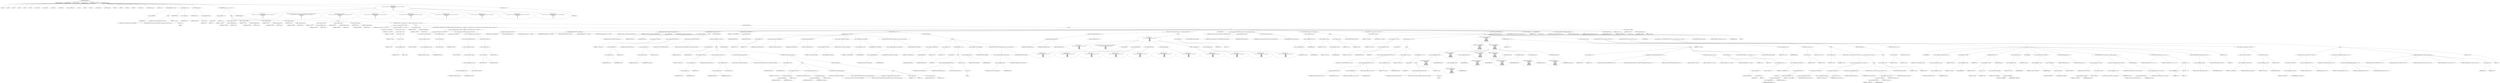 digraph hostapd_notif_assoc {  
"1000124" [label = "(METHOD,hostapd_notif_assoc)" ]
"1000125" [label = "(PARAM,hostapd_data *hapd)" ]
"1000126" [label = "(PARAM,const u8 *addr)" ]
"1000127" [label = "(PARAM,const u8 *req_ies)" ]
"1000128" [label = "(PARAM,size_t req_ies_len)" ]
"1000129" [label = "(PARAM,int reassoc)" ]
"1000130" [label = "(BLOCK,,)" ]
"1000131" [label = "(LOCAL,v5: int)" ]
"1000132" [label = "(LOCAL,v6: int)" ]
"1000133" [label = "(LOCAL,v7: u8)" ]
"1000134" [label = "(LOCAL,v8: u8)" ]
"1000135" [label = "(LOCAL,v9: u8)" ]
"1000136" [label = "(LOCAL,v10: u8)" ]
"1000137" [label = "(LOCAL,v11: const u8 *)" ]
"1000138" [label = "(LOCAL,v13: sta_info *)" ]
"1000139" [label = "(LOCAL,v14: sta_info *)" ]
"1000140" [label = "(LOCAL,v15: sta_info *)" ]
"1000141" [label = "(LOCAL,v16: wpa_state_machine *)" ]
"1000142" [label = "(LOCAL,v17: int)" ]
"1000143" [label = "(LOCAL,v18: int)" ]
"1000144" [label = "(LOCAL,v19: int)" ]
"1000145" [label = "(LOCAL,v20: unsigned int)" ]
"1000146" [label = "(LOCAL,v21: hostapd_data *)" ]
"1000147" [label = "(LOCAL,v22: u32)" ]
"1000148" [label = "(LOCAL,v23: int)" ]
"1000149" [label = "(LOCAL,v24: u32)" ]
"1000150" [label = "(LOCAL,v25: u8 *)" ]
"1000151" [label = "(LOCAL,wpa_ie_len: int)" ]
"1000152" [label = "(LOCAL,elems: ieee802_11_elems)" ]
"1000153" [label = "(LOCAL,eid: u8 [ 1080 ])" ]
"1000154" [label = "(CONTROL_STRUCTURE,if ( !addr ),if ( !addr ))" ]
"1000155" [label = "(<operator>.logicalNot,!addr)" ]
"1000156" [label = "(IDENTIFIER,addr,!addr)" ]
"1000157" [label = "(BLOCK,,)" ]
"1000158" [label = "(wpa_printf,wpa_printf(2, \"hostapd_notif_assoc: Skip event with no address\"))" ]
"1000159" [label = "(LITERAL,2,wpa_printf(2, \"hostapd_notif_assoc: Skip event with no address\"))" ]
"1000160" [label = "(LITERAL,\"hostapd_notif_assoc: Skip event with no address\",wpa_printf(2, \"hostapd_notif_assoc: Skip event with no address\"))" ]
"1000161" [label = "(RETURN,return -1;,return -1;)" ]
"1000162" [label = "(<operator>.minus,-1)" ]
"1000163" [label = "(LITERAL,1,-1)" ]
"1000164" [label = "(<operator>.assignment,v5 = *addr)" ]
"1000165" [label = "(IDENTIFIER,v5,v5 = *addr)" ]
"1000166" [label = "(<operator>.indirection,*addr)" ]
"1000167" [label = "(IDENTIFIER,addr,v5 = *addr)" ]
"1000168" [label = "(<operator>.assignment,v6 = addr[1])" ]
"1000169" [label = "(IDENTIFIER,v6,v6 = addr[1])" ]
"1000170" [label = "(<operator>.indirectIndexAccess,addr[1])" ]
"1000171" [label = "(IDENTIFIER,addr,v6 = addr[1])" ]
"1000172" [label = "(LITERAL,1,v6 = addr[1])" ]
"1000173" [label = "(CONTROL_STRUCTURE,if ( (v5 & 1) != 0 ),if ( (v5 & 1) != 0 ))" ]
"1000174" [label = "(<operator>.notEquals,(v5 & 1) != 0)" ]
"1000175" [label = "(<operator>.and,v5 & 1)" ]
"1000176" [label = "(IDENTIFIER,v5,v5 & 1)" ]
"1000177" [label = "(LITERAL,1,v5 & 1)" ]
"1000178" [label = "(LITERAL,0,(v5 & 1) != 0)" ]
"1000179" [label = "(BLOCK,,)" ]
"1000180" [label = "(<operator>.assignment,v10 = addr[2])" ]
"1000181" [label = "(IDENTIFIER,v10,v10 = addr[2])" ]
"1000182" [label = "(<operator>.indirectIndexAccess,addr[2])" ]
"1000183" [label = "(IDENTIFIER,addr,v10 = addr[2])" ]
"1000184" [label = "(LITERAL,2,v10 = addr[2])" ]
"1000185" [label = "(<operator>.assignment,v7 = addr[3])" ]
"1000186" [label = "(IDENTIFIER,v7,v7 = addr[3])" ]
"1000187" [label = "(<operator>.indirectIndexAccess,addr[3])" ]
"1000188" [label = "(IDENTIFIER,addr,v7 = addr[3])" ]
"1000189" [label = "(LITERAL,3,v7 = addr[3])" ]
"1000190" [label = "(<operator>.assignment,v8 = addr[4])" ]
"1000191" [label = "(IDENTIFIER,v8,v8 = addr[4])" ]
"1000192" [label = "(<operator>.indirectIndexAccess,addr[4])" ]
"1000193" [label = "(IDENTIFIER,addr,v8 = addr[4])" ]
"1000194" [label = "(LITERAL,4,v8 = addr[4])" ]
"1000195" [label = "(<operator>.assignment,v9 = addr[5])" ]
"1000196" [label = "(IDENTIFIER,v9,v9 = addr[5])" ]
"1000197" [label = "(<operator>.indirectIndexAccess,addr[5])" ]
"1000198" [label = "(IDENTIFIER,addr,v9 = addr[5])" ]
"1000199" [label = "(LITERAL,5,v9 = addr[5])" ]
"1000200" [label = "(CONTROL_STRUCTURE,else,else)" ]
"1000201" [label = "(BLOCK,,)" ]
"1000202" [label = "(<operator>.assignment,v7 = addr[3])" ]
"1000203" [label = "(IDENTIFIER,v7,v7 = addr[3])" ]
"1000204" [label = "(<operator>.indirectIndexAccess,addr[3])" ]
"1000205" [label = "(IDENTIFIER,addr,v7 = addr[3])" ]
"1000206" [label = "(LITERAL,3,v7 = addr[3])" ]
"1000207" [label = "(<operator>.assignment,v8 = addr[4])" ]
"1000208" [label = "(IDENTIFIER,v8,v8 = addr[4])" ]
"1000209" [label = "(<operator>.indirectIndexAccess,addr[4])" ]
"1000210" [label = "(IDENTIFIER,addr,v8 = addr[4])" ]
"1000211" [label = "(LITERAL,4,v8 = addr[4])" ]
"1000212" [label = "(<operator>.assignment,v9 = addr[5])" ]
"1000213" [label = "(IDENTIFIER,v9,v9 = addr[5])" ]
"1000214" [label = "(<operator>.indirectIndexAccess,addr[5])" ]
"1000215" [label = "(IDENTIFIER,addr,v9 = addr[5])" ]
"1000216" [label = "(LITERAL,5,v9 = addr[5])" ]
"1000217" [label = "(CONTROL_STRUCTURE,if ( v9 | (unsigned __int8)(v5 | v6 | v8 | v7 | addr[2]) ),if ( v9 | (unsigned __int8)(v5 | v6 | v8 | v7 | addr[2]) ))" ]
"1000218" [label = "(<operator>.or,v9 | (unsigned __int8)(v5 | v6 | v8 | v7 | addr[2]))" ]
"1000219" [label = "(IDENTIFIER,v9,v9 | (unsigned __int8)(v5 | v6 | v8 | v7 | addr[2]))" ]
"1000220" [label = "(<operator>.cast,(unsigned __int8)(v5 | v6 | v8 | v7 | addr[2]))" ]
"1000221" [label = "(UNKNOWN,unsigned __int8,unsigned __int8)" ]
"1000222" [label = "(<operator>.or,v5 | v6 | v8 | v7 | addr[2])" ]
"1000223" [label = "(IDENTIFIER,v5,v5 | v6 | v8 | v7 | addr[2])" ]
"1000224" [label = "(<operator>.or,v6 | v8 | v7 | addr[2])" ]
"1000225" [label = "(IDENTIFIER,v6,v6 | v8 | v7 | addr[2])" ]
"1000226" [label = "(<operator>.or,v8 | v7 | addr[2])" ]
"1000227" [label = "(IDENTIFIER,v8,v8 | v7 | addr[2])" ]
"1000228" [label = "(<operator>.or,v7 | addr[2])" ]
"1000229" [label = "(IDENTIFIER,v7,v7 | addr[2])" ]
"1000230" [label = "(<operator>.indirectIndexAccess,addr[2])" ]
"1000231" [label = "(IDENTIFIER,addr,v7 | addr[2])" ]
"1000232" [label = "(LITERAL,2,v7 | addr[2])" ]
"1000233" [label = "(BLOCK,,)" ]
"1000234" [label = "(<operator>.assignment,v10 = addr[2])" ]
"1000235" [label = "(IDENTIFIER,v10,v10 = addr[2])" ]
"1000236" [label = "(<operator>.indirectIndexAccess,addr[2])" ]
"1000237" [label = "(IDENTIFIER,addr,v10 = addr[2])" ]
"1000238" [label = "(LITERAL,2,v10 = addr[2])" ]
"1000239" [label = "(CONTROL_STRUCTURE,if ( *(_DWORD *)hapd->own_addr ^ *(_DWORD *)addr | (unsigned __int16)(*(_WORD *)&hapd->own_addr[4] ^ *((_WORD *)addr + 2)) ),if ( *(_DWORD *)hapd->own_addr ^ *(_DWORD *)addr | (unsigned __int16)(*(_WORD *)&hapd->own_addr[4] ^ *((_WORD *)addr + 2)) ))" ]
"1000240" [label = "(<operator>.or,*(_DWORD *)hapd->own_addr ^ *(_DWORD *)addr | (unsigned __int16)(*(_WORD *)&hapd->own_addr[4] ^ *((_WORD *)addr + 2)))" ]
"1000241" [label = "(<operator>.or,*(_DWORD *)hapd->own_addr ^ *(_DWORD *)addr)" ]
"1000242" [label = "(<operator>.indirection,*(_DWORD *)hapd->own_addr)" ]
"1000243" [label = "(<operator>.cast,(_DWORD *)hapd->own_addr)" ]
"1000244" [label = "(UNKNOWN,_DWORD *,_DWORD *)" ]
"1000245" [label = "(<operator>.indirectFieldAccess,hapd->own_addr)" ]
"1000246" [label = "(IDENTIFIER,hapd,(_DWORD *)hapd->own_addr)" ]
"1000247" [label = "(FIELD_IDENTIFIER,own_addr,own_addr)" ]
"1000248" [label = "(<operator>.indirection,*(_DWORD *)addr)" ]
"1000249" [label = "(<operator>.cast,(_DWORD *)addr)" ]
"1000250" [label = "(UNKNOWN,_DWORD *,_DWORD *)" ]
"1000251" [label = "(IDENTIFIER,addr,(_DWORD *)addr)" ]
"1000252" [label = "(<operator>.cast,(unsigned __int16)(*(_WORD *)&hapd->own_addr[4] ^ *((_WORD *)addr + 2)))" ]
"1000253" [label = "(UNKNOWN,unsigned __int16,unsigned __int16)" ]
"1000254" [label = "(<operator>.or,*(_WORD *)&hapd->own_addr[4] ^ *((_WORD *)addr + 2))" ]
"1000255" [label = "(<operator>.indirection,*(_WORD *)&hapd->own_addr[4])" ]
"1000256" [label = "(<operator>.cast,(_WORD *)&hapd->own_addr[4])" ]
"1000257" [label = "(UNKNOWN,_WORD *,_WORD *)" ]
"1000258" [label = "(<operator>.addressOf,&hapd->own_addr[4])" ]
"1000259" [label = "(<operator>.indirectIndexAccess,hapd->own_addr[4])" ]
"1000260" [label = "(<operator>.indirectFieldAccess,hapd->own_addr)" ]
"1000261" [label = "(IDENTIFIER,hapd,(_WORD *)&hapd->own_addr[4])" ]
"1000262" [label = "(FIELD_IDENTIFIER,own_addr,own_addr)" ]
"1000263" [label = "(LITERAL,4,(_WORD *)&hapd->own_addr[4])" ]
"1000264" [label = "(<operator>.indirection,*((_WORD *)addr + 2))" ]
"1000265" [label = "(<operator>.addition,(_WORD *)addr + 2)" ]
"1000266" [label = "(<operator>.cast,(_WORD *)addr)" ]
"1000267" [label = "(UNKNOWN,_WORD *,_WORD *)" ]
"1000268" [label = "(IDENTIFIER,addr,(_WORD *)addr)" ]
"1000269" [label = "(LITERAL,2,(_WORD *)addr + 2)" ]
"1000270" [label = "(BLOCK,,)" ]
"1000271" [label = "(random_add_randomness,random_add_randomness(addr, 6u))" ]
"1000272" [label = "(IDENTIFIER,addr,random_add_randomness(addr, 6u))" ]
"1000273" [label = "(LITERAL,6u,random_add_randomness(addr, 6u))" ]
"1000274" [label = "(hostapd_logger,hostapd_logger(hapd, addr, 1u, 2, \"associated\"))" ]
"1000275" [label = "(IDENTIFIER,hapd,hostapd_logger(hapd, addr, 1u, 2, \"associated\"))" ]
"1000276" [label = "(IDENTIFIER,addr,hostapd_logger(hapd, addr, 1u, 2, \"associated\"))" ]
"1000277" [label = "(LITERAL,1u,hostapd_logger(hapd, addr, 1u, 2, \"associated\"))" ]
"1000278" [label = "(LITERAL,2,hostapd_logger(hapd, addr, 1u, 2, \"associated\"))" ]
"1000279" [label = "(LITERAL,\"associated\",hostapd_logger(hapd, addr, 1u, 2, \"associated\"))" ]
"1000280" [label = "(ieee802_11_parse_elems,ieee802_11_parse_elems(req_ies, req_ies_len, &elems, 0))" ]
"1000281" [label = "(IDENTIFIER,req_ies,ieee802_11_parse_elems(req_ies, req_ies_len, &elems, 0))" ]
"1000282" [label = "(IDENTIFIER,req_ies_len,ieee802_11_parse_elems(req_ies, req_ies_len, &elems, 0))" ]
"1000283" [label = "(<operator>.addressOf,&elems)" ]
"1000284" [label = "(IDENTIFIER,elems,ieee802_11_parse_elems(req_ies, req_ies_len, &elems, 0))" ]
"1000285" [label = "(LITERAL,0,ieee802_11_parse_elems(req_ies, req_ies_len, &elems, 0))" ]
"1000286" [label = "(CONTROL_STRUCTURE,if ( elems.wps_ie ),if ( elems.wps_ie ))" ]
"1000287" [label = "(<operator>.fieldAccess,elems.wps_ie)" ]
"1000288" [label = "(IDENTIFIER,elems,if ( elems.wps_ie ))" ]
"1000289" [label = "(FIELD_IDENTIFIER,wps_ie,wps_ie)" ]
"1000290" [label = "(BLOCK,,)" ]
"1000291" [label = "(<operator>.assignment,v11 = elems.wps_ie - 2)" ]
"1000292" [label = "(IDENTIFIER,v11,v11 = elems.wps_ie - 2)" ]
"1000293" [label = "(<operator>.subtraction,elems.wps_ie - 2)" ]
"1000294" [label = "(<operator>.fieldAccess,elems.wps_ie)" ]
"1000295" [label = "(IDENTIFIER,elems,elems.wps_ie - 2)" ]
"1000296" [label = "(FIELD_IDENTIFIER,wps_ie,wps_ie)" ]
"1000297" [label = "(LITERAL,2,elems.wps_ie - 2)" ]
"1000298" [label = "(<operator>.assignment,wpa_ie_len = elems.wps_ie_len + 2)" ]
"1000299" [label = "(IDENTIFIER,wpa_ie_len,wpa_ie_len = elems.wps_ie_len + 2)" ]
"1000300" [label = "(<operator>.addition,elems.wps_ie_len + 2)" ]
"1000301" [label = "(<operator>.fieldAccess,elems.wps_ie_len)" ]
"1000302" [label = "(IDENTIFIER,elems,elems.wps_ie_len + 2)" ]
"1000303" [label = "(FIELD_IDENTIFIER,wps_ie_len,wps_ie_len)" ]
"1000304" [label = "(LITERAL,2,elems.wps_ie_len + 2)" ]
"1000305" [label = "(wpa_printf,wpa_printf(2, \"STA included WPS IE in (Re)AssocReq\"))" ]
"1000306" [label = "(LITERAL,2,wpa_printf(2, \"STA included WPS IE in (Re)AssocReq\"))" ]
"1000307" [label = "(LITERAL,\"STA included WPS IE in (Re)AssocReq\",wpa_printf(2, \"STA included WPS IE in (Re)AssocReq\"))" ]
"1000308" [label = "(CONTROL_STRUCTURE,else,else)" ]
"1000309" [label = "(CONTROL_STRUCTURE,if ( elems.rsn_ie ),if ( elems.rsn_ie ))" ]
"1000310" [label = "(<operator>.fieldAccess,elems.rsn_ie)" ]
"1000311" [label = "(IDENTIFIER,elems,if ( elems.rsn_ie ))" ]
"1000312" [label = "(FIELD_IDENTIFIER,rsn_ie,rsn_ie)" ]
"1000313" [label = "(BLOCK,,)" ]
"1000314" [label = "(<operator>.assignment,v11 = elems.rsn_ie - 2)" ]
"1000315" [label = "(IDENTIFIER,v11,v11 = elems.rsn_ie - 2)" ]
"1000316" [label = "(<operator>.subtraction,elems.rsn_ie - 2)" ]
"1000317" [label = "(<operator>.fieldAccess,elems.rsn_ie)" ]
"1000318" [label = "(IDENTIFIER,elems,elems.rsn_ie - 2)" ]
"1000319" [label = "(FIELD_IDENTIFIER,rsn_ie,rsn_ie)" ]
"1000320" [label = "(LITERAL,2,elems.rsn_ie - 2)" ]
"1000321" [label = "(<operator>.assignment,wpa_ie_len = elems.rsn_ie_len + 2)" ]
"1000322" [label = "(IDENTIFIER,wpa_ie_len,wpa_ie_len = elems.rsn_ie_len + 2)" ]
"1000323" [label = "(<operator>.addition,elems.rsn_ie_len + 2)" ]
"1000324" [label = "(<operator>.fieldAccess,elems.rsn_ie_len)" ]
"1000325" [label = "(IDENTIFIER,elems,elems.rsn_ie_len + 2)" ]
"1000326" [label = "(FIELD_IDENTIFIER,rsn_ie_len,rsn_ie_len)" ]
"1000327" [label = "(LITERAL,2,elems.rsn_ie_len + 2)" ]
"1000328" [label = "(wpa_printf,wpa_printf(2, \"STA included RSN IE in (Re)AssocReq\"))" ]
"1000329" [label = "(LITERAL,2,wpa_printf(2, \"STA included RSN IE in (Re)AssocReq\"))" ]
"1000330" [label = "(LITERAL,\"STA included RSN IE in (Re)AssocReq\",wpa_printf(2, \"STA included RSN IE in (Re)AssocReq\"))" ]
"1000331" [label = "(CONTROL_STRUCTURE,else,else)" ]
"1000332" [label = "(CONTROL_STRUCTURE,if ( elems.wpa_ie ),if ( elems.wpa_ie ))" ]
"1000333" [label = "(<operator>.fieldAccess,elems.wpa_ie)" ]
"1000334" [label = "(IDENTIFIER,elems,if ( elems.wpa_ie ))" ]
"1000335" [label = "(FIELD_IDENTIFIER,wpa_ie,wpa_ie)" ]
"1000336" [label = "(BLOCK,,)" ]
"1000337" [label = "(<operator>.assignment,v11 = elems.wpa_ie - 2)" ]
"1000338" [label = "(IDENTIFIER,v11,v11 = elems.wpa_ie - 2)" ]
"1000339" [label = "(<operator>.subtraction,elems.wpa_ie - 2)" ]
"1000340" [label = "(<operator>.fieldAccess,elems.wpa_ie)" ]
"1000341" [label = "(IDENTIFIER,elems,elems.wpa_ie - 2)" ]
"1000342" [label = "(FIELD_IDENTIFIER,wpa_ie,wpa_ie)" ]
"1000343" [label = "(LITERAL,2,elems.wpa_ie - 2)" ]
"1000344" [label = "(<operator>.assignment,wpa_ie_len = elems.wpa_ie_len + 2)" ]
"1000345" [label = "(IDENTIFIER,wpa_ie_len,wpa_ie_len = elems.wpa_ie_len + 2)" ]
"1000346" [label = "(<operator>.addition,elems.wpa_ie_len + 2)" ]
"1000347" [label = "(<operator>.fieldAccess,elems.wpa_ie_len)" ]
"1000348" [label = "(IDENTIFIER,elems,elems.wpa_ie_len + 2)" ]
"1000349" [label = "(FIELD_IDENTIFIER,wpa_ie_len,wpa_ie_len)" ]
"1000350" [label = "(LITERAL,2,elems.wpa_ie_len + 2)" ]
"1000351" [label = "(wpa_printf,wpa_printf(2, \"STA included WPA IE in (Re)AssocReq\"))" ]
"1000352" [label = "(LITERAL,2,wpa_printf(2, \"STA included WPA IE in (Re)AssocReq\"))" ]
"1000353" [label = "(LITERAL,\"STA included WPA IE in (Re)AssocReq\",wpa_printf(2, \"STA included WPA IE in (Re)AssocReq\"))" ]
"1000354" [label = "(CONTROL_STRUCTURE,else,else)" ]
"1000355" [label = "(BLOCK,,)" ]
"1000356" [label = "(wpa_printf,wpa_printf(2, \"STA did not include WPS/RSN/WPA IE in (Re)AssocReq\"))" ]
"1000357" [label = "(LITERAL,2,wpa_printf(2, \"STA did not include WPS/RSN/WPA IE in (Re)AssocReq\"))" ]
"1000358" [label = "(LITERAL,\"STA did not include WPS/RSN/WPA IE in (Re)AssocReq\",wpa_printf(2, \"STA did not include WPS/RSN/WPA IE in (Re)AssocReq\"))" ]
"1000359" [label = "(<operator>.assignment,v11 = 0)" ]
"1000360" [label = "(IDENTIFIER,v11,v11 = 0)" ]
"1000361" [label = "(LITERAL,0,v11 = 0)" ]
"1000362" [label = "(<operator>.assignment,wpa_ie_len = 0)" ]
"1000363" [label = "(IDENTIFIER,wpa_ie_len,wpa_ie_len = 0)" ]
"1000364" [label = "(LITERAL,0,wpa_ie_len = 0)" ]
"1000365" [label = "(<operator>.assignment,v13 = ap_get_sta(hapd, addr))" ]
"1000366" [label = "(IDENTIFIER,v13,v13 = ap_get_sta(hapd, addr))" ]
"1000367" [label = "(ap_get_sta,ap_get_sta(hapd, addr))" ]
"1000368" [label = "(IDENTIFIER,hapd,ap_get_sta(hapd, addr))" ]
"1000369" [label = "(IDENTIFIER,addr,ap_get_sta(hapd, addr))" ]
"1000370" [label = "(CONTROL_STRUCTURE,if ( v13 ),if ( v13 ))" ]
"1000371" [label = "(IDENTIFIER,v13,if ( v13 ))" ]
"1000372" [label = "(BLOCK,,)" ]
"1000373" [label = "(<operator>.assignment,v14 = v13)" ]
"1000374" [label = "(IDENTIFIER,v14,v14 = v13)" ]
"1000375" [label = "(IDENTIFIER,v13,v14 = v13)" ]
"1000376" [label = "(ap_sta_no_session_timeout,ap_sta_no_session_timeout(hapd, v13))" ]
"1000377" [label = "(IDENTIFIER,hapd,ap_sta_no_session_timeout(hapd, v13))" ]
"1000378" [label = "(IDENTIFIER,v13,ap_sta_no_session_timeout(hapd, v13))" ]
"1000379" [label = "(accounting_sta_stop,accounting_sta_stop(hapd, v14))" ]
"1000380" [label = "(IDENTIFIER,hapd,accounting_sta_stop(hapd, v14))" ]
"1000381" [label = "(IDENTIFIER,v14,accounting_sta_stop(hapd, v14))" ]
"1000382" [label = "(<operator>.assignment,v14->timeout_next = STA_NULLFUNC)" ]
"1000383" [label = "(<operator>.indirectFieldAccess,v14->timeout_next)" ]
"1000384" [label = "(IDENTIFIER,v14,v14->timeout_next = STA_NULLFUNC)" ]
"1000385" [label = "(FIELD_IDENTIFIER,timeout_next,timeout_next)" ]
"1000386" [label = "(IDENTIFIER,STA_NULLFUNC,v14->timeout_next = STA_NULLFUNC)" ]
"1000387" [label = "(<operators>.assignmentAnd,v14->flags &= 0xFFFECFFF)" ]
"1000388" [label = "(<operator>.indirectFieldAccess,v14->flags)" ]
"1000389" [label = "(IDENTIFIER,v14,v14->flags &= 0xFFFECFFF)" ]
"1000390" [label = "(FIELD_IDENTIFIER,flags,flags)" ]
"1000391" [label = "(LITERAL,0xFFFECFFF,v14->flags &= 0xFFFECFFF)" ]
"1000392" [label = "(CONTROL_STRUCTURE,if ( hapd->iface->drv_max_acl_mac_addrs ),if ( hapd->iface->drv_max_acl_mac_addrs ))" ]
"1000393" [label = "(<operator>.indirectFieldAccess,hapd->iface->drv_max_acl_mac_addrs)" ]
"1000394" [label = "(<operator>.indirectFieldAccess,hapd->iface)" ]
"1000395" [label = "(IDENTIFIER,hapd,if ( hapd->iface->drv_max_acl_mac_addrs ))" ]
"1000396" [label = "(FIELD_IDENTIFIER,iface,iface)" ]
"1000397" [label = "(FIELD_IDENTIFIER,drv_max_acl_mac_addrs,drv_max_acl_mac_addrs)" ]
"1000398" [label = "(CONTROL_STRUCTURE,goto LABEL_23;,goto LABEL_23;)" ]
"1000399" [label = "(CONTROL_STRUCTURE,else,else)" ]
"1000400" [label = "(BLOCK,,)" ]
"1000401" [label = "(<operator>.assignment,v15 = ap_sta_add(hapd, addr))" ]
"1000402" [label = "(IDENTIFIER,v15,v15 = ap_sta_add(hapd, addr))" ]
"1000403" [label = "(ap_sta_add,ap_sta_add(hapd, addr))" ]
"1000404" [label = "(IDENTIFIER,hapd,ap_sta_add(hapd, addr))" ]
"1000405" [label = "(IDENTIFIER,addr,ap_sta_add(hapd, addr))" ]
"1000406" [label = "(<operator>.assignment,v14 = v15)" ]
"1000407" [label = "(IDENTIFIER,v14,v14 = v15)" ]
"1000408" [label = "(IDENTIFIER,v15,v14 = v15)" ]
"1000409" [label = "(CONTROL_STRUCTURE,if ( !v15 ),if ( !v15 ))" ]
"1000410" [label = "(<operator>.logicalNot,!v15)" ]
"1000411" [label = "(IDENTIFIER,v15,!v15)" ]
"1000412" [label = "(BLOCK,,)" ]
"1000413" [label = "(hostapd_drv_sta_disassoc,hostapd_drv_sta_disassoc(hapd, addr, 5))" ]
"1000414" [label = "(IDENTIFIER,hapd,hostapd_drv_sta_disassoc(hapd, addr, 5))" ]
"1000415" [label = "(IDENTIFIER,addr,hostapd_drv_sta_disassoc(hapd, addr, 5))" ]
"1000416" [label = "(LITERAL,5,hostapd_drv_sta_disassoc(hapd, addr, 5))" ]
"1000417" [label = "(RETURN,return -1;,return -1;)" ]
"1000418" [label = "(<operator>.minus,-1)" ]
"1000419" [label = "(LITERAL,1,-1)" ]
"1000420" [label = "(<operators>.assignmentAnd,v15->flags &= 0xFFFECFFF)" ]
"1000421" [label = "(<operator>.indirectFieldAccess,v15->flags)" ]
"1000422" [label = "(IDENTIFIER,v15,v15->flags &= 0xFFFECFFF)" ]
"1000423" [label = "(FIELD_IDENTIFIER,flags,flags)" ]
"1000424" [label = "(LITERAL,0xFFFECFFF,v15->flags &= 0xFFFECFFF)" ]
"1000425" [label = "(CONTROL_STRUCTURE,if ( hapd->iface->drv_max_acl_mac_addrs ),if ( hapd->iface->drv_max_acl_mac_addrs ))" ]
"1000426" [label = "(<operator>.indirectFieldAccess,hapd->iface->drv_max_acl_mac_addrs)" ]
"1000427" [label = "(<operator>.indirectFieldAccess,hapd->iface)" ]
"1000428" [label = "(IDENTIFIER,hapd,if ( hapd->iface->drv_max_acl_mac_addrs ))" ]
"1000429" [label = "(FIELD_IDENTIFIER,iface,iface)" ]
"1000430" [label = "(FIELD_IDENTIFIER,drv_max_acl_mac_addrs,drv_max_acl_mac_addrs)" ]
"1000431" [label = "(CONTROL_STRUCTURE,goto LABEL_23;,goto LABEL_23;)" ]
"1000432" [label = "(CONTROL_STRUCTURE,if ( hostapd_check_acl(hapd, addr, 0) != 1 ),if ( hostapd_check_acl(hapd, addr, 0) != 1 ))" ]
"1000433" [label = "(<operator>.notEquals,hostapd_check_acl(hapd, addr, 0) != 1)" ]
"1000434" [label = "(hostapd_check_acl,hostapd_check_acl(hapd, addr, 0))" ]
"1000435" [label = "(IDENTIFIER,hapd,hostapd_check_acl(hapd, addr, 0))" ]
"1000436" [label = "(IDENTIFIER,addr,hostapd_check_acl(hapd, addr, 0))" ]
"1000437" [label = "(LITERAL,0,hostapd_check_acl(hapd, addr, 0))" ]
"1000438" [label = "(LITERAL,1,hostapd_check_acl(hapd, addr, 0) != 1)" ]
"1000439" [label = "(BLOCK,,)" ]
"1000440" [label = "(wpa_printf,wpa_printf(\n            3,\n            \"STA %02x:%02x:%02x:%02x:%02x:%02x not allowed to connect\",\n            *addr,\n            addr[1],\n            addr[2],\n            addr[3],\n            addr[4],\n            addr[5]))" ]
"1000441" [label = "(LITERAL,3,wpa_printf(\n            3,\n            \"STA %02x:%02x:%02x:%02x:%02x:%02x not allowed to connect\",\n            *addr,\n            addr[1],\n            addr[2],\n            addr[3],\n            addr[4],\n            addr[5]))" ]
"1000442" [label = "(LITERAL,\"STA %02x:%02x:%02x:%02x:%02x:%02x not allowed to connect\",wpa_printf(\n            3,\n            \"STA %02x:%02x:%02x:%02x:%02x:%02x not allowed to connect\",\n            *addr,\n            addr[1],\n            addr[2],\n            addr[3],\n            addr[4],\n            addr[5]))" ]
"1000443" [label = "(<operator>.indirection,*addr)" ]
"1000444" [label = "(IDENTIFIER,addr,wpa_printf(\n            3,\n            \"STA %02x:%02x:%02x:%02x:%02x:%02x not allowed to connect\",\n            *addr,\n            addr[1],\n            addr[2],\n            addr[3],\n            addr[4],\n            addr[5]))" ]
"1000445" [label = "(<operator>.indirectIndexAccess,addr[1])" ]
"1000446" [label = "(IDENTIFIER,addr,wpa_printf(\n            3,\n            \"STA %02x:%02x:%02x:%02x:%02x:%02x not allowed to connect\",\n            *addr,\n            addr[1],\n            addr[2],\n            addr[3],\n            addr[4],\n            addr[5]))" ]
"1000447" [label = "(LITERAL,1,wpa_printf(\n            3,\n            \"STA %02x:%02x:%02x:%02x:%02x:%02x not allowed to connect\",\n            *addr,\n            addr[1],\n            addr[2],\n            addr[3],\n            addr[4],\n            addr[5]))" ]
"1000448" [label = "(<operator>.indirectIndexAccess,addr[2])" ]
"1000449" [label = "(IDENTIFIER,addr,wpa_printf(\n            3,\n            \"STA %02x:%02x:%02x:%02x:%02x:%02x not allowed to connect\",\n            *addr,\n            addr[1],\n            addr[2],\n            addr[3],\n            addr[4],\n            addr[5]))" ]
"1000450" [label = "(LITERAL,2,wpa_printf(\n            3,\n            \"STA %02x:%02x:%02x:%02x:%02x:%02x not allowed to connect\",\n            *addr,\n            addr[1],\n            addr[2],\n            addr[3],\n            addr[4],\n            addr[5]))" ]
"1000451" [label = "(<operator>.indirectIndexAccess,addr[3])" ]
"1000452" [label = "(IDENTIFIER,addr,wpa_printf(\n            3,\n            \"STA %02x:%02x:%02x:%02x:%02x:%02x not allowed to connect\",\n            *addr,\n            addr[1],\n            addr[2],\n            addr[3],\n            addr[4],\n            addr[5]))" ]
"1000453" [label = "(LITERAL,3,wpa_printf(\n            3,\n            \"STA %02x:%02x:%02x:%02x:%02x:%02x not allowed to connect\",\n            *addr,\n            addr[1],\n            addr[2],\n            addr[3],\n            addr[4],\n            addr[5]))" ]
"1000454" [label = "(<operator>.indirectIndexAccess,addr[4])" ]
"1000455" [label = "(IDENTIFIER,addr,wpa_printf(\n            3,\n            \"STA %02x:%02x:%02x:%02x:%02x:%02x not allowed to connect\",\n            *addr,\n            addr[1],\n            addr[2],\n            addr[3],\n            addr[4],\n            addr[5]))" ]
"1000456" [label = "(LITERAL,4,wpa_printf(\n            3,\n            \"STA %02x:%02x:%02x:%02x:%02x:%02x not allowed to connect\",\n            *addr,\n            addr[1],\n            addr[2],\n            addr[3],\n            addr[4],\n            addr[5]))" ]
"1000457" [label = "(<operator>.indirectIndexAccess,addr[5])" ]
"1000458" [label = "(IDENTIFIER,addr,wpa_printf(\n            3,\n            \"STA %02x:%02x:%02x:%02x:%02x:%02x not allowed to connect\",\n            *addr,\n            addr[1],\n            addr[2],\n            addr[3],\n            addr[4],\n            addr[5]))" ]
"1000459" [label = "(LITERAL,5,wpa_printf(\n            3,\n            \"STA %02x:%02x:%02x:%02x:%02x:%02x not allowed to connect\",\n            *addr,\n            addr[1],\n            addr[2],\n            addr[3],\n            addr[4],\n            addr[5]))" ]
"1000460" [label = "(<operator>.assignment,v19 = 1)" ]
"1000461" [label = "(IDENTIFIER,v19,v19 = 1)" ]
"1000462" [label = "(LITERAL,1,v19 = 1)" ]
"1000463" [label = "(CONTROL_STRUCTURE,goto LABEL_39;,goto LABEL_39;)" ]
"1000464" [label = "(JUMP_TARGET,LABEL_23)" ]
"1000465" [label = "(ap_copy_sta_supp_op_classes,ap_copy_sta_supp_op_classes(v14, elems.supp_op_classes, elems.supp_op_classes_len))" ]
"1000466" [label = "(IDENTIFIER,v14,ap_copy_sta_supp_op_classes(v14, elems.supp_op_classes, elems.supp_op_classes_len))" ]
"1000467" [label = "(<operator>.fieldAccess,elems.supp_op_classes)" ]
"1000468" [label = "(IDENTIFIER,elems,ap_copy_sta_supp_op_classes(v14, elems.supp_op_classes, elems.supp_op_classes_len))" ]
"1000469" [label = "(FIELD_IDENTIFIER,supp_op_classes,supp_op_classes)" ]
"1000470" [label = "(<operator>.fieldAccess,elems.supp_op_classes_len)" ]
"1000471" [label = "(IDENTIFIER,elems,ap_copy_sta_supp_op_classes(v14, elems.supp_op_classes, elems.supp_op_classes_len))" ]
"1000472" [label = "(FIELD_IDENTIFIER,supp_op_classes_len,supp_op_classes_len)" ]
"1000473" [label = "(CONTROL_STRUCTURE,if ( !hapd->conf->wpa ),if ( !hapd->conf->wpa ))" ]
"1000474" [label = "(<operator>.logicalNot,!hapd->conf->wpa)" ]
"1000475" [label = "(<operator>.indirectFieldAccess,hapd->conf->wpa)" ]
"1000476" [label = "(<operator>.indirectFieldAccess,hapd->conf)" ]
"1000477" [label = "(IDENTIFIER,hapd,!hapd->conf->wpa)" ]
"1000478" [label = "(FIELD_IDENTIFIER,conf,conf)" ]
"1000479" [label = "(FIELD_IDENTIFIER,wpa,wpa)" ]
"1000480" [label = "(BLOCK,,)" ]
"1000481" [label = "(<operator>.assignment,v20 = v14->flags)" ]
"1000482" [label = "(IDENTIFIER,v20,v20 = v14->flags)" ]
"1000483" [label = "(<operator>.indirectFieldAccess,v14->flags)" ]
"1000484" [label = "(IDENTIFIER,v14,v20 = v14->flags)" ]
"1000485" [label = "(FIELD_IDENTIFIER,flags,flags)" ]
"1000486" [label = "(<operator>.assignment,v21 = hapd)" ]
"1000487" [label = "(IDENTIFIER,v21,v21 = hapd)" ]
"1000488" [label = "(IDENTIFIER,hapd,v21 = hapd)" ]
"1000489" [label = "(CONTROL_STRUCTURE,goto LABEL_32;,goto LABEL_32;)" ]
"1000490" [label = "(CONTROL_STRUCTURE,if ( v11 && wpa_ie_len ),if ( v11 && wpa_ie_len ))" ]
"1000491" [label = "(<operator>.logicalAnd,v11 && wpa_ie_len)" ]
"1000492" [label = "(IDENTIFIER,v11,v11 && wpa_ie_len)" ]
"1000493" [label = "(IDENTIFIER,wpa_ie_len,v11 && wpa_ie_len)" ]
"1000494" [label = "(BLOCK,,)" ]
"1000495" [label = "(<operator>.assignment,v16 = v14->wpa_sm)" ]
"1000496" [label = "(IDENTIFIER,v16,v16 = v14->wpa_sm)" ]
"1000497" [label = "(<operator>.indirectFieldAccess,v14->wpa_sm)" ]
"1000498" [label = "(IDENTIFIER,v14,v16 = v14->wpa_sm)" ]
"1000499" [label = "(FIELD_IDENTIFIER,wpa_sm,wpa_sm)" ]
"1000500" [label = "(CONTROL_STRUCTURE,if ( !v16 ),if ( !v16 ))" ]
"1000501" [label = "(<operator>.logicalNot,!v16)" ]
"1000502" [label = "(IDENTIFIER,v16,!v16)" ]
"1000503" [label = "(BLOCK,,)" ]
"1000504" [label = "(<operator>.assignment,v16 = wpa_auth_sta_init(hapd->wpa_auth, v14->addr, 0))" ]
"1000505" [label = "(IDENTIFIER,v16,v16 = wpa_auth_sta_init(hapd->wpa_auth, v14->addr, 0))" ]
"1000506" [label = "(wpa_auth_sta_init,wpa_auth_sta_init(hapd->wpa_auth, v14->addr, 0))" ]
"1000507" [label = "(<operator>.indirectFieldAccess,hapd->wpa_auth)" ]
"1000508" [label = "(IDENTIFIER,hapd,wpa_auth_sta_init(hapd->wpa_auth, v14->addr, 0))" ]
"1000509" [label = "(FIELD_IDENTIFIER,wpa_auth,wpa_auth)" ]
"1000510" [label = "(<operator>.indirectFieldAccess,v14->addr)" ]
"1000511" [label = "(IDENTIFIER,v14,wpa_auth_sta_init(hapd->wpa_auth, v14->addr, 0))" ]
"1000512" [label = "(FIELD_IDENTIFIER,addr,addr)" ]
"1000513" [label = "(LITERAL,0,wpa_auth_sta_init(hapd->wpa_auth, v14->addr, 0))" ]
"1000514" [label = "(<operator>.assignment,v14->wpa_sm = v16)" ]
"1000515" [label = "(<operator>.indirectFieldAccess,v14->wpa_sm)" ]
"1000516" [label = "(IDENTIFIER,v14,v14->wpa_sm = v16)" ]
"1000517" [label = "(FIELD_IDENTIFIER,wpa_sm,wpa_sm)" ]
"1000518" [label = "(IDENTIFIER,v16,v14->wpa_sm = v16)" ]
"1000519" [label = "(CONTROL_STRUCTURE,if ( !v16 ),if ( !v16 ))" ]
"1000520" [label = "(<operator>.logicalNot,!v16)" ]
"1000521" [label = "(IDENTIFIER,v16,!v16)" ]
"1000522" [label = "(BLOCK,,)" ]
"1000523" [label = "(wpa_printf,wpa_printf(5, \"Failed to initialize WPA state machine\"))" ]
"1000524" [label = "(LITERAL,5,wpa_printf(5, \"Failed to initialize WPA state machine\"))" ]
"1000525" [label = "(LITERAL,\"Failed to initialize WPA state machine\",wpa_printf(5, \"Failed to initialize WPA state machine\"))" ]
"1000526" [label = "(RETURN,return -1;,return -1;)" ]
"1000527" [label = "(<operator>.minus,-1)" ]
"1000528" [label = "(LITERAL,1,-1)" ]
"1000529" [label = "(<operator>.assignment,v17 = wpa_validate_wpa_ie(\n                  hapd->wpa_auth,\n                  v16,\n                  hapd->iface->freq,\n                  v11,\n                  wpa_ie_len,\n                  elems.mdie,\n                  elems.mdie_len,\n                  elems.owe_dh,\n                  elems.owe_dh_len))" ]
"1000530" [label = "(IDENTIFIER,v17,v17 = wpa_validate_wpa_ie(\n                  hapd->wpa_auth,\n                  v16,\n                  hapd->iface->freq,\n                  v11,\n                  wpa_ie_len,\n                  elems.mdie,\n                  elems.mdie_len,\n                  elems.owe_dh,\n                  elems.owe_dh_len))" ]
"1000531" [label = "(wpa_validate_wpa_ie,wpa_validate_wpa_ie(\n                  hapd->wpa_auth,\n                  v16,\n                  hapd->iface->freq,\n                  v11,\n                  wpa_ie_len,\n                  elems.mdie,\n                  elems.mdie_len,\n                  elems.owe_dh,\n                  elems.owe_dh_len))" ]
"1000532" [label = "(<operator>.indirectFieldAccess,hapd->wpa_auth)" ]
"1000533" [label = "(IDENTIFIER,hapd,wpa_validate_wpa_ie(\n                  hapd->wpa_auth,\n                  v16,\n                  hapd->iface->freq,\n                  v11,\n                  wpa_ie_len,\n                  elems.mdie,\n                  elems.mdie_len,\n                  elems.owe_dh,\n                  elems.owe_dh_len))" ]
"1000534" [label = "(FIELD_IDENTIFIER,wpa_auth,wpa_auth)" ]
"1000535" [label = "(IDENTIFIER,v16,wpa_validate_wpa_ie(\n                  hapd->wpa_auth,\n                  v16,\n                  hapd->iface->freq,\n                  v11,\n                  wpa_ie_len,\n                  elems.mdie,\n                  elems.mdie_len,\n                  elems.owe_dh,\n                  elems.owe_dh_len))" ]
"1000536" [label = "(<operator>.indirectFieldAccess,hapd->iface->freq)" ]
"1000537" [label = "(<operator>.indirectFieldAccess,hapd->iface)" ]
"1000538" [label = "(IDENTIFIER,hapd,wpa_validate_wpa_ie(\n                  hapd->wpa_auth,\n                  v16,\n                  hapd->iface->freq,\n                  v11,\n                  wpa_ie_len,\n                  elems.mdie,\n                  elems.mdie_len,\n                  elems.owe_dh,\n                  elems.owe_dh_len))" ]
"1000539" [label = "(FIELD_IDENTIFIER,iface,iface)" ]
"1000540" [label = "(FIELD_IDENTIFIER,freq,freq)" ]
"1000541" [label = "(IDENTIFIER,v11,wpa_validate_wpa_ie(\n                  hapd->wpa_auth,\n                  v16,\n                  hapd->iface->freq,\n                  v11,\n                  wpa_ie_len,\n                  elems.mdie,\n                  elems.mdie_len,\n                  elems.owe_dh,\n                  elems.owe_dh_len))" ]
"1000542" [label = "(IDENTIFIER,wpa_ie_len,wpa_validate_wpa_ie(\n                  hapd->wpa_auth,\n                  v16,\n                  hapd->iface->freq,\n                  v11,\n                  wpa_ie_len,\n                  elems.mdie,\n                  elems.mdie_len,\n                  elems.owe_dh,\n                  elems.owe_dh_len))" ]
"1000543" [label = "(<operator>.fieldAccess,elems.mdie)" ]
"1000544" [label = "(IDENTIFIER,elems,wpa_validate_wpa_ie(\n                  hapd->wpa_auth,\n                  v16,\n                  hapd->iface->freq,\n                  v11,\n                  wpa_ie_len,\n                  elems.mdie,\n                  elems.mdie_len,\n                  elems.owe_dh,\n                  elems.owe_dh_len))" ]
"1000545" [label = "(FIELD_IDENTIFIER,mdie,mdie)" ]
"1000546" [label = "(<operator>.fieldAccess,elems.mdie_len)" ]
"1000547" [label = "(IDENTIFIER,elems,wpa_validate_wpa_ie(\n                  hapd->wpa_auth,\n                  v16,\n                  hapd->iface->freq,\n                  v11,\n                  wpa_ie_len,\n                  elems.mdie,\n                  elems.mdie_len,\n                  elems.owe_dh,\n                  elems.owe_dh_len))" ]
"1000548" [label = "(FIELD_IDENTIFIER,mdie_len,mdie_len)" ]
"1000549" [label = "(<operator>.fieldAccess,elems.owe_dh)" ]
"1000550" [label = "(IDENTIFIER,elems,wpa_validate_wpa_ie(\n                  hapd->wpa_auth,\n                  v16,\n                  hapd->iface->freq,\n                  v11,\n                  wpa_ie_len,\n                  elems.mdie,\n                  elems.mdie_len,\n                  elems.owe_dh,\n                  elems.owe_dh_len))" ]
"1000551" [label = "(FIELD_IDENTIFIER,owe_dh,owe_dh)" ]
"1000552" [label = "(<operator>.fieldAccess,elems.owe_dh_len)" ]
"1000553" [label = "(IDENTIFIER,elems,wpa_validate_wpa_ie(\n                  hapd->wpa_auth,\n                  v16,\n                  hapd->iface->freq,\n                  v11,\n                  wpa_ie_len,\n                  elems.mdie,\n                  elems.mdie_len,\n                  elems.owe_dh,\n                  elems.owe_dh_len))" ]
"1000554" [label = "(FIELD_IDENTIFIER,owe_dh_len,owe_dh_len)" ]
"1000555" [label = "(CONTROL_STRUCTURE,if ( v17 ),if ( v17 ))" ]
"1000556" [label = "(IDENTIFIER,v17,if ( v17 ))" ]
"1000557" [label = "(BLOCK,,)" ]
"1000558" [label = "(<operator>.assignment,v18 = v17)" ]
"1000559" [label = "(IDENTIFIER,v18,v18 = v17)" ]
"1000560" [label = "(IDENTIFIER,v17,v18 = v17)" ]
"1000561" [label = "(wpa_printf,wpa_printf(2, \"WPA/RSN information element rejected? (res %u)\", v17))" ]
"1000562" [label = "(LITERAL,2,wpa_printf(2, \"WPA/RSN information element rejected? (res %u)\", v17))" ]
"1000563" [label = "(LITERAL,\"WPA/RSN information element rejected? (res %u)\",wpa_printf(2, \"WPA/RSN information element rejected? (res %u)\", v17))" ]
"1000564" [label = "(IDENTIFIER,v17,wpa_printf(2, \"WPA/RSN information element rejected? (res %u)\", v17))" ]
"1000565" [label = "(wpa_hexdump,wpa_hexdump(2, \"IE\", v11, wpa_ie_len))" ]
"1000566" [label = "(LITERAL,2,wpa_hexdump(2, \"IE\", v11, wpa_ie_len))" ]
"1000567" [label = "(LITERAL,\"IE\",wpa_hexdump(2, \"IE\", v11, wpa_ie_len))" ]
"1000568" [label = "(IDENTIFIER,v11,wpa_hexdump(2, \"IE\", v11, wpa_ie_len))" ]
"1000569" [label = "(IDENTIFIER,wpa_ie_len,wpa_hexdump(2, \"IE\", v11, wpa_ie_len))" ]
"1000570" [label = "(<operator>.assignment,v19 = 13)" ]
"1000571" [label = "(IDENTIFIER,v19,v19 = 13)" ]
"1000572" [label = "(LITERAL,13,v19 = 13)" ]
"1000573" [label = "(CONTROL_STRUCTURE,if ( (unsigned int)(v18 - 2) < 7 ),if ( (unsigned int)(v18 - 2) < 7 ))" ]
"1000574" [label = "(<operator>.lessThan,(unsigned int)(v18 - 2) < 7)" ]
"1000575" [label = "(<operator>.cast,(unsigned int)(v18 - 2))" ]
"1000576" [label = "(UNKNOWN,unsigned int,unsigned int)" ]
"1000577" [label = "(<operator>.subtraction,v18 - 2)" ]
"1000578" [label = "(IDENTIFIER,v18,v18 - 2)" ]
"1000579" [label = "(LITERAL,2,v18 - 2)" ]
"1000580" [label = "(LITERAL,7,(unsigned int)(v18 - 2) < 7)" ]
"1000581" [label = "(<operator>.assignment,v19 = (int)*(&off_80CD628 + v18))" ]
"1000582" [label = "(IDENTIFIER,v19,v19 = (int)*(&off_80CD628 + v18))" ]
"1000583" [label = "(<operator>.cast,(int)*(&off_80CD628 + v18))" ]
"1000584" [label = "(UNKNOWN,int,int)" ]
"1000585" [label = "(<operator>.indirection,*(&off_80CD628 + v18))" ]
"1000586" [label = "(<operator>.addition,&off_80CD628 + v18)" ]
"1000587" [label = "(<operator>.addressOf,&off_80CD628)" ]
"1000588" [label = "(IDENTIFIER,off_80CD628,&off_80CD628 + v18)" ]
"1000589" [label = "(IDENTIFIER,v18,&off_80CD628 + v18)" ]
"1000590" [label = "(CONTROL_STRUCTURE,goto LABEL_39;,goto LABEL_39;)" ]
"1000591" [label = "(<operator>.assignment,v22 = v14->flags)" ]
"1000592" [label = "(IDENTIFIER,v22,v22 = v14->flags)" ]
"1000593" [label = "(<operator>.indirectFieldAccess,v14->flags)" ]
"1000594" [label = "(IDENTIFIER,v14,v22 = v14->flags)" ]
"1000595" [label = "(FIELD_IDENTIFIER,flags,flags)" ]
"1000596" [label = "(CONTROL_STRUCTURE,if ( (v22 & 0x402) == 1026 ),if ( (v22 & 0x402) == 1026 ))" ]
"1000597" [label = "(<operator>.equals,(v22 & 0x402) == 1026)" ]
"1000598" [label = "(<operator>.and,v22 & 0x402)" ]
"1000599" [label = "(IDENTIFIER,v22,v22 & 0x402)" ]
"1000600" [label = "(LITERAL,0x402,v22 & 0x402)" ]
"1000601" [label = "(LITERAL,1026,(v22 & 0x402) == 1026)" ]
"1000602" [label = "(BLOCK,,)" ]
"1000603" [label = "(<operator>.assignment,v21 = hapd)" ]
"1000604" [label = "(IDENTIFIER,v21,v21 = hapd)" ]
"1000605" [label = "(IDENTIFIER,hapd,v21 = hapd)" ]
"1000606" [label = "(CONTROL_STRUCTURE,if ( !v14->sa_query_timed_out && v14->sa_query_count > 0 ),if ( !v14->sa_query_timed_out && v14->sa_query_count > 0 ))" ]
"1000607" [label = "(<operator>.logicalAnd,!v14->sa_query_timed_out && v14->sa_query_count > 0)" ]
"1000608" [label = "(<operator>.logicalNot,!v14->sa_query_timed_out)" ]
"1000609" [label = "(<operator>.indirectFieldAccess,v14->sa_query_timed_out)" ]
"1000610" [label = "(IDENTIFIER,v14,!v14->sa_query_timed_out)" ]
"1000611" [label = "(FIELD_IDENTIFIER,sa_query_timed_out,sa_query_timed_out)" ]
"1000612" [label = "(<operator>.greaterThan,v14->sa_query_count > 0)" ]
"1000613" [label = "(<operator>.indirectFieldAccess,v14->sa_query_count)" ]
"1000614" [label = "(IDENTIFIER,v14,v14->sa_query_count > 0)" ]
"1000615" [label = "(FIELD_IDENTIFIER,sa_query_count,sa_query_count)" ]
"1000616" [label = "(LITERAL,0,v14->sa_query_count > 0)" ]
"1000617" [label = "(BLOCK,,)" ]
"1000618" [label = "(ap_check_sa_query_timeout,ap_check_sa_query_timeout(hapd, v14))" ]
"1000619" [label = "(IDENTIFIER,hapd,ap_check_sa_query_timeout(hapd, v14))" ]
"1000620" [label = "(IDENTIFIER,v14,ap_check_sa_query_timeout(hapd, v14))" ]
"1000621" [label = "(CONTROL_STRUCTURE,if ( (v14->flags & 0x402) != 1026 ),if ( (v14->flags & 0x402) != 1026 ))" ]
"1000622" [label = "(<operator>.notEquals,(v14->flags & 0x402) != 1026)" ]
"1000623" [label = "(<operator>.and,v14->flags & 0x402)" ]
"1000624" [label = "(<operator>.indirectFieldAccess,v14->flags)" ]
"1000625" [label = "(IDENTIFIER,v14,v14->flags & 0x402)" ]
"1000626" [label = "(FIELD_IDENTIFIER,flags,flags)" ]
"1000627" [label = "(LITERAL,0x402,v14->flags & 0x402)" ]
"1000628" [label = "(LITERAL,1026,(v14->flags & 0x402) != 1026)" ]
"1000629" [label = "(CONTROL_STRUCTURE,goto LABEL_51;,goto LABEL_51;)" ]
"1000630" [label = "(CONTROL_STRUCTURE,goto LABEL_49;,goto LABEL_49;)" ]
"1000631" [label = "(CONTROL_STRUCTURE,else,else)" ]
"1000632" [label = "(BLOCK,,)" ]
"1000633" [label = "(<operator>.assignment,v21 = hapd)" ]
"1000634" [label = "(IDENTIFIER,v21,v21 = hapd)" ]
"1000635" [label = "(IDENTIFIER,hapd,v21 = hapd)" ]
"1000636" [label = "(CONTROL_STRUCTURE,if ( (v22 & 0x402) != 1026 ),if ( (v22 & 0x402) != 1026 ))" ]
"1000637" [label = "(<operator>.notEquals,(v22 & 0x402) != 1026)" ]
"1000638" [label = "(<operator>.and,v22 & 0x402)" ]
"1000639" [label = "(IDENTIFIER,v22,v22 & 0x402)" ]
"1000640" [label = "(LITERAL,0x402,v22 & 0x402)" ]
"1000641" [label = "(LITERAL,1026,(v22 & 0x402) != 1026)" ]
"1000642" [label = "(BLOCK,,)" ]
"1000643" [label = "(JUMP_TARGET,LABEL_51)" ]
"1000644" [label = "(<operator>.assignment,v23 = wpa_auth_uses_mfp(v14->wpa_sm))" ]
"1000645" [label = "(IDENTIFIER,v23,v23 = wpa_auth_uses_mfp(v14->wpa_sm))" ]
"1000646" [label = "(wpa_auth_uses_mfp,wpa_auth_uses_mfp(v14->wpa_sm))" ]
"1000647" [label = "(<operator>.indirectFieldAccess,v14->wpa_sm)" ]
"1000648" [label = "(IDENTIFIER,v14,wpa_auth_uses_mfp(v14->wpa_sm))" ]
"1000649" [label = "(FIELD_IDENTIFIER,wpa_sm,wpa_sm)" ]
"1000650" [label = "(<operator>.assignment,v24 = v14->flags)" ]
"1000651" [label = "(IDENTIFIER,v24,v24 = v14->flags)" ]
"1000652" [label = "(<operator>.indirectFieldAccess,v14->flags)" ]
"1000653" [label = "(IDENTIFIER,v14,v24 = v14->flags)" ]
"1000654" [label = "(FIELD_IDENTIFIER,flags,flags)" ]
"1000655" [label = "(CONTROL_STRUCTURE,if ( v23 ),if ( v23 ))" ]
"1000656" [label = "(IDENTIFIER,v23,if ( v23 ))" ]
"1000657" [label = "(<operator>.assignment,v20 = v24 | 0x400)" ]
"1000658" [label = "(IDENTIFIER,v20,v20 = v24 | 0x400)" ]
"1000659" [label = "(<operator>.or,v24 | 0x400)" ]
"1000660" [label = "(IDENTIFIER,v24,v24 | 0x400)" ]
"1000661" [label = "(LITERAL,0x400,v24 | 0x400)" ]
"1000662" [label = "(CONTROL_STRUCTURE,else,else)" ]
"1000663" [label = "(<operator>.assignment,v20 = v24 & 0xFFFFFBFF)" ]
"1000664" [label = "(IDENTIFIER,v20,v20 = v24 & 0xFFFFFBFF)" ]
"1000665" [label = "(<operator>.and,v24 & 0xFFFFFBFF)" ]
"1000666" [label = "(IDENTIFIER,v24,v24 & 0xFFFFFBFF)" ]
"1000667" [label = "(LITERAL,0xFFFFFBFF,v24 & 0xFFFFFBFF)" ]
"1000668" [label = "(<operator>.assignment,v14->flags = v20)" ]
"1000669" [label = "(<operator>.indirectFieldAccess,v14->flags)" ]
"1000670" [label = "(IDENTIFIER,v14,v14->flags = v20)" ]
"1000671" [label = "(FIELD_IDENTIFIER,flags,flags)" ]
"1000672" [label = "(IDENTIFIER,v20,v14->flags = v20)" ]
"1000673" [label = "(JUMP_TARGET,LABEL_32)" ]
"1000674" [label = "(<operator>.assignment,v14->flags = v20 & 0xFFF7FFFC | 3)" ]
"1000675" [label = "(<operator>.indirectFieldAccess,v14->flags)" ]
"1000676" [label = "(IDENTIFIER,v14,v14->flags = v20 & 0xFFF7FFFC | 3)" ]
"1000677" [label = "(FIELD_IDENTIFIER,flags,flags)" ]
"1000678" [label = "(<operator>.or,v20 & 0xFFF7FFFC | 3)" ]
"1000679" [label = "(<operator>.and,v20 & 0xFFF7FFFC)" ]
"1000680" [label = "(IDENTIFIER,v20,v20 & 0xFFF7FFFC)" ]
"1000681" [label = "(LITERAL,0xFFF7FFFC,v20 & 0xFFF7FFFC)" ]
"1000682" [label = "(LITERAL,3,v20 & 0xFFF7FFFC | 3)" ]
"1000683" [label = "(hostapd_set_sta_flags,hostapd_set_sta_flags(v21, v14))" ]
"1000684" [label = "(IDENTIFIER,v21,hostapd_set_sta_flags(v21, v14))" ]
"1000685" [label = "(IDENTIFIER,v14,hostapd_set_sta_flags(v21, v14))" ]
"1000686" [label = "(CONTROL_STRUCTURE,if ( reassoc && v14->auth_alg == 2 ),if ( reassoc && v14->auth_alg == 2 ))" ]
"1000687" [label = "(<operator>.logicalAnd,reassoc && v14->auth_alg == 2)" ]
"1000688" [label = "(IDENTIFIER,reassoc,reassoc && v14->auth_alg == 2)" ]
"1000689" [label = "(<operator>.equals,v14->auth_alg == 2)" ]
"1000690" [label = "(<operator>.indirectFieldAccess,v14->auth_alg)" ]
"1000691" [label = "(IDENTIFIER,v14,v14->auth_alg == 2)" ]
"1000692" [label = "(FIELD_IDENTIFIER,auth_alg,auth_alg)" ]
"1000693" [label = "(LITERAL,2,v14->auth_alg == 2)" ]
"1000694" [label = "(wpa_auth_sm_event,wpa_auth_sm_event(v14->wpa_sm, WPA_ASSOC_FT))" ]
"1000695" [label = "(<operator>.indirectFieldAccess,v14->wpa_sm)" ]
"1000696" [label = "(IDENTIFIER,v14,wpa_auth_sm_event(v14->wpa_sm, WPA_ASSOC_FT))" ]
"1000697" [label = "(FIELD_IDENTIFIER,wpa_sm,wpa_sm)" ]
"1000698" [label = "(IDENTIFIER,WPA_ASSOC_FT,wpa_auth_sm_event(v14->wpa_sm, WPA_ASSOC_FT))" ]
"1000699" [label = "(CONTROL_STRUCTURE,else,else)" ]
"1000700" [label = "(wpa_auth_sm_event,wpa_auth_sm_event(v14->wpa_sm, WPA_ASSOC))" ]
"1000701" [label = "(<operator>.indirectFieldAccess,v14->wpa_sm)" ]
"1000702" [label = "(IDENTIFIER,v14,wpa_auth_sm_event(v14->wpa_sm, WPA_ASSOC))" ]
"1000703" [label = "(FIELD_IDENTIFIER,wpa_sm,wpa_sm)" ]
"1000704" [label = "(IDENTIFIER,WPA_ASSOC,wpa_auth_sm_event(v14->wpa_sm, WPA_ASSOC))" ]
"1000705" [label = "(hostapd_new_assoc_sta,hostapd_new_assoc_sta(v21, v14, (v20 >> 1) & 1))" ]
"1000706" [label = "(IDENTIFIER,v21,hostapd_new_assoc_sta(v21, v14, (v20 >> 1) & 1))" ]
"1000707" [label = "(IDENTIFIER,v14,hostapd_new_assoc_sta(v21, v14, (v20 >> 1) & 1))" ]
"1000708" [label = "(<operator>.and,(v20 >> 1) & 1)" ]
"1000709" [label = "(<operator>.arithmeticShiftRight,v20 >> 1)" ]
"1000710" [label = "(IDENTIFIER,v20,v20 >> 1)" ]
"1000711" [label = "(LITERAL,1,v20 >> 1)" ]
"1000712" [label = "(LITERAL,1,(v20 >> 1) & 1)" ]
"1000713" [label = "(ieee802_1x_notify_port_enabled,ieee802_1x_notify_port_enabled(v14->eapol_sm, 1))" ]
"1000714" [label = "(<operator>.indirectFieldAccess,v14->eapol_sm)" ]
"1000715" [label = "(IDENTIFIER,v14,ieee802_1x_notify_port_enabled(v14->eapol_sm, 1))" ]
"1000716" [label = "(FIELD_IDENTIFIER,eapol_sm,eapol_sm)" ]
"1000717" [label = "(LITERAL,1,ieee802_1x_notify_port_enabled(v14->eapol_sm, 1))" ]
"1000718" [label = "(RETURN,return 0;,return 0;)" ]
"1000719" [label = "(LITERAL,0,return 0;)" ]
"1000720" [label = "(JUMP_TARGET,LABEL_49)" ]
"1000721" [label = "(CONTROL_STRUCTURE,if ( !v14->sa_query_timed_out && v14->auth_alg != 2 ),if ( !v14->sa_query_timed_out && v14->auth_alg != 2 ))" ]
"1000722" [label = "(<operator>.logicalAnd,!v14->sa_query_timed_out && v14->auth_alg != 2)" ]
"1000723" [label = "(<operator>.logicalNot,!v14->sa_query_timed_out)" ]
"1000724" [label = "(<operator>.indirectFieldAccess,v14->sa_query_timed_out)" ]
"1000725" [label = "(IDENTIFIER,v14,!v14->sa_query_timed_out)" ]
"1000726" [label = "(FIELD_IDENTIFIER,sa_query_timed_out,sa_query_timed_out)" ]
"1000727" [label = "(<operator>.notEquals,v14->auth_alg != 2)" ]
"1000728" [label = "(<operator>.indirectFieldAccess,v14->auth_alg)" ]
"1000729" [label = "(IDENTIFIER,v14,v14->auth_alg != 2)" ]
"1000730" [label = "(FIELD_IDENTIFIER,auth_alg,auth_alg)" ]
"1000731" [label = "(LITERAL,2,v14->auth_alg != 2)" ]
"1000732" [label = "(BLOCK,,)" ]
"1000733" [label = "(CONTROL_STRUCTURE,if ( !v14->sa_query_count ),if ( !v14->sa_query_count ))" ]
"1000734" [label = "(<operator>.logicalNot,!v14->sa_query_count)" ]
"1000735" [label = "(<operator>.indirectFieldAccess,v14->sa_query_count)" ]
"1000736" [label = "(IDENTIFIER,v14,!v14->sa_query_count)" ]
"1000737" [label = "(FIELD_IDENTIFIER,sa_query_count,sa_query_count)" ]
"1000738" [label = "(ap_sta_start_sa_query,ap_sta_start_sa_query(v21, v14))" ]
"1000739" [label = "(IDENTIFIER,v21,ap_sta_start_sa_query(v21, v14))" ]
"1000740" [label = "(IDENTIFIER,v14,ap_sta_start_sa_query(v21, v14))" ]
"1000741" [label = "(<operator>.assignment,v25 = hostapd_eid_assoc_comeback_time(v21, v14, eid))" ]
"1000742" [label = "(IDENTIFIER,v25,v25 = hostapd_eid_assoc_comeback_time(v21, v14, eid))" ]
"1000743" [label = "(hostapd_eid_assoc_comeback_time,hostapd_eid_assoc_comeback_time(v21, v14, eid))" ]
"1000744" [label = "(IDENTIFIER,v21,hostapd_eid_assoc_comeback_time(v21, v14, eid))" ]
"1000745" [label = "(IDENTIFIER,v14,hostapd_eid_assoc_comeback_time(v21, v14, eid))" ]
"1000746" [label = "(IDENTIFIER,eid,hostapd_eid_assoc_comeback_time(v21, v14, eid))" ]
"1000747" [label = "(hostapd_sta_assoc,hostapd_sta_assoc(v21, addr, reassoc, 0x1Eu, eid, v25 - eid))" ]
"1000748" [label = "(IDENTIFIER,v21,hostapd_sta_assoc(v21, addr, reassoc, 0x1Eu, eid, v25 - eid))" ]
"1000749" [label = "(IDENTIFIER,addr,hostapd_sta_assoc(v21, addr, reassoc, 0x1Eu, eid, v25 - eid))" ]
"1000750" [label = "(IDENTIFIER,reassoc,hostapd_sta_assoc(v21, addr, reassoc, 0x1Eu, eid, v25 - eid))" ]
"1000751" [label = "(LITERAL,0x1Eu,hostapd_sta_assoc(v21, addr, reassoc, 0x1Eu, eid, v25 - eid))" ]
"1000752" [label = "(IDENTIFIER,eid,hostapd_sta_assoc(v21, addr, reassoc, 0x1Eu, eid, v25 - eid))" ]
"1000753" [label = "(<operator>.subtraction,v25 - eid)" ]
"1000754" [label = "(IDENTIFIER,v25,v25 - eid)" ]
"1000755" [label = "(IDENTIFIER,eid,v25 - eid)" ]
"1000756" [label = "(RETURN,return 0;,return 0;)" ]
"1000757" [label = "(LITERAL,0,return 0;)" ]
"1000758" [label = "(CONTROL_STRUCTURE,goto LABEL_51;,goto LABEL_51;)" ]
"1000759" [label = "(wpa_printf,wpa_printf(2, \"No WPA/RSN IE from STA\"))" ]
"1000760" [label = "(LITERAL,2,wpa_printf(2, \"No WPA/RSN IE from STA\"))" ]
"1000761" [label = "(LITERAL,\"No WPA/RSN IE from STA\",wpa_printf(2, \"No WPA/RSN IE from STA\"))" ]
"1000762" [label = "(<operator>.assignment,v19 = 13)" ]
"1000763" [label = "(IDENTIFIER,v19,v19 = 13)" ]
"1000764" [label = "(LITERAL,13,v19 = 13)" ]
"1000765" [label = "(JUMP_TARGET,LABEL_39)" ]
"1000766" [label = "(hostapd_drv_sta_disassoc,hostapd_drv_sta_disassoc(hapd, v14->addr, v19))" ]
"1000767" [label = "(IDENTIFIER,hapd,hostapd_drv_sta_disassoc(hapd, v14->addr, v19))" ]
"1000768" [label = "(<operator>.indirectFieldAccess,v14->addr)" ]
"1000769" [label = "(IDENTIFIER,v14,hostapd_drv_sta_disassoc(hapd, v14->addr, v19))" ]
"1000770" [label = "(FIELD_IDENTIFIER,addr,addr)" ]
"1000771" [label = "(IDENTIFIER,v19,hostapd_drv_sta_disassoc(hapd, v14->addr, v19))" ]
"1000772" [label = "(ap_free_sta,ap_free_sta(hapd, v14))" ]
"1000773" [label = "(IDENTIFIER,hapd,ap_free_sta(hapd, v14))" ]
"1000774" [label = "(IDENTIFIER,v14,ap_free_sta(hapd, v14))" ]
"1000775" [label = "(RETURN,return -1;,return -1;)" ]
"1000776" [label = "(<operator>.minus,-1)" ]
"1000777" [label = "(LITERAL,1,-1)" ]
"1000778" [label = "(CONTROL_STRUCTURE,else,else)" ]
"1000779" [label = "(BLOCK,,)" ]
"1000780" [label = "(<operator>.assignment,v10 = addr[2])" ]
"1000781" [label = "(IDENTIFIER,v10,v10 = addr[2])" ]
"1000782" [label = "(<operator>.indirectIndexAccess,addr[2])" ]
"1000783" [label = "(IDENTIFIER,addr,v10 = addr[2])" ]
"1000784" [label = "(LITERAL,2,v10 = addr[2])" ]
"1000785" [label = "(wpa_printf,wpa_printf(\n    2,\n    \"%s: Invalid SA=%02x:%02x:%02x:%02x:%02x:%02x in received indication - ignore this indication silently\",\n    \"hostapd_notif_assoc\",\n    v5,\n    v6,\n    v10,\n    v7,\n    v8,\n    v9))" ]
"1000786" [label = "(LITERAL,2,wpa_printf(\n    2,\n    \"%s: Invalid SA=%02x:%02x:%02x:%02x:%02x:%02x in received indication - ignore this indication silently\",\n    \"hostapd_notif_assoc\",\n    v5,\n    v6,\n    v10,\n    v7,\n    v8,\n    v9))" ]
"1000787" [label = "(LITERAL,\"%s: Invalid SA=%02x:%02x:%02x:%02x:%02x:%02x in received indication - ignore this indication silently\",wpa_printf(\n    2,\n    \"%s: Invalid SA=%02x:%02x:%02x:%02x:%02x:%02x in received indication - ignore this indication silently\",\n    \"hostapd_notif_assoc\",\n    v5,\n    v6,\n    v10,\n    v7,\n    v8,\n    v9))" ]
"1000788" [label = "(LITERAL,\"hostapd_notif_assoc\",wpa_printf(\n    2,\n    \"%s: Invalid SA=%02x:%02x:%02x:%02x:%02x:%02x in received indication - ignore this indication silently\",\n    \"hostapd_notif_assoc\",\n    v5,\n    v6,\n    v10,\n    v7,\n    v8,\n    v9))" ]
"1000789" [label = "(IDENTIFIER,v5,wpa_printf(\n    2,\n    \"%s: Invalid SA=%02x:%02x:%02x:%02x:%02x:%02x in received indication - ignore this indication silently\",\n    \"hostapd_notif_assoc\",\n    v5,\n    v6,\n    v10,\n    v7,\n    v8,\n    v9))" ]
"1000790" [label = "(IDENTIFIER,v6,wpa_printf(\n    2,\n    \"%s: Invalid SA=%02x:%02x:%02x:%02x:%02x:%02x in received indication - ignore this indication silently\",\n    \"hostapd_notif_assoc\",\n    v5,\n    v6,\n    v10,\n    v7,\n    v8,\n    v9))" ]
"1000791" [label = "(IDENTIFIER,v10,wpa_printf(\n    2,\n    \"%s: Invalid SA=%02x:%02x:%02x:%02x:%02x:%02x in received indication - ignore this indication silently\",\n    \"hostapd_notif_assoc\",\n    v5,\n    v6,\n    v10,\n    v7,\n    v8,\n    v9))" ]
"1000792" [label = "(IDENTIFIER,v7,wpa_printf(\n    2,\n    \"%s: Invalid SA=%02x:%02x:%02x:%02x:%02x:%02x in received indication - ignore this indication silently\",\n    \"hostapd_notif_assoc\",\n    v5,\n    v6,\n    v10,\n    v7,\n    v8,\n    v9))" ]
"1000793" [label = "(IDENTIFIER,v8,wpa_printf(\n    2,\n    \"%s: Invalid SA=%02x:%02x:%02x:%02x:%02x:%02x in received indication - ignore this indication silently\",\n    \"hostapd_notif_assoc\",\n    v5,\n    v6,\n    v10,\n    v7,\n    v8,\n    v9))" ]
"1000794" [label = "(IDENTIFIER,v9,wpa_printf(\n    2,\n    \"%s: Invalid SA=%02x:%02x:%02x:%02x:%02x:%02x in received indication - ignore this indication silently\",\n    \"hostapd_notif_assoc\",\n    v5,\n    v6,\n    v10,\n    v7,\n    v8,\n    v9))" ]
"1000795" [label = "(RETURN,return 0;,return 0;)" ]
"1000796" [label = "(LITERAL,0,return 0;)" ]
"1000797" [label = "(METHOD_RETURN,int __cdecl)" ]
  "1000124" -> "1000125" 
  "1000124" -> "1000126" 
  "1000124" -> "1000127" 
  "1000124" -> "1000128" 
  "1000124" -> "1000129" 
  "1000124" -> "1000130" 
  "1000124" -> "1000797" 
  "1000130" -> "1000131" 
  "1000130" -> "1000132" 
  "1000130" -> "1000133" 
  "1000130" -> "1000134" 
  "1000130" -> "1000135" 
  "1000130" -> "1000136" 
  "1000130" -> "1000137" 
  "1000130" -> "1000138" 
  "1000130" -> "1000139" 
  "1000130" -> "1000140" 
  "1000130" -> "1000141" 
  "1000130" -> "1000142" 
  "1000130" -> "1000143" 
  "1000130" -> "1000144" 
  "1000130" -> "1000145" 
  "1000130" -> "1000146" 
  "1000130" -> "1000147" 
  "1000130" -> "1000148" 
  "1000130" -> "1000149" 
  "1000130" -> "1000150" 
  "1000130" -> "1000151" 
  "1000130" -> "1000152" 
  "1000130" -> "1000153" 
  "1000130" -> "1000154" 
  "1000130" -> "1000164" 
  "1000130" -> "1000168" 
  "1000130" -> "1000173" 
  "1000130" -> "1000785" 
  "1000130" -> "1000795" 
  "1000154" -> "1000155" 
  "1000154" -> "1000157" 
  "1000155" -> "1000156" 
  "1000157" -> "1000158" 
  "1000157" -> "1000161" 
  "1000158" -> "1000159" 
  "1000158" -> "1000160" 
  "1000161" -> "1000162" 
  "1000162" -> "1000163" 
  "1000164" -> "1000165" 
  "1000164" -> "1000166" 
  "1000166" -> "1000167" 
  "1000168" -> "1000169" 
  "1000168" -> "1000170" 
  "1000170" -> "1000171" 
  "1000170" -> "1000172" 
  "1000173" -> "1000174" 
  "1000173" -> "1000179" 
  "1000173" -> "1000200" 
  "1000174" -> "1000175" 
  "1000174" -> "1000178" 
  "1000175" -> "1000176" 
  "1000175" -> "1000177" 
  "1000179" -> "1000180" 
  "1000179" -> "1000185" 
  "1000179" -> "1000190" 
  "1000179" -> "1000195" 
  "1000180" -> "1000181" 
  "1000180" -> "1000182" 
  "1000182" -> "1000183" 
  "1000182" -> "1000184" 
  "1000185" -> "1000186" 
  "1000185" -> "1000187" 
  "1000187" -> "1000188" 
  "1000187" -> "1000189" 
  "1000190" -> "1000191" 
  "1000190" -> "1000192" 
  "1000192" -> "1000193" 
  "1000192" -> "1000194" 
  "1000195" -> "1000196" 
  "1000195" -> "1000197" 
  "1000197" -> "1000198" 
  "1000197" -> "1000199" 
  "1000200" -> "1000201" 
  "1000201" -> "1000202" 
  "1000201" -> "1000207" 
  "1000201" -> "1000212" 
  "1000201" -> "1000217" 
  "1000202" -> "1000203" 
  "1000202" -> "1000204" 
  "1000204" -> "1000205" 
  "1000204" -> "1000206" 
  "1000207" -> "1000208" 
  "1000207" -> "1000209" 
  "1000209" -> "1000210" 
  "1000209" -> "1000211" 
  "1000212" -> "1000213" 
  "1000212" -> "1000214" 
  "1000214" -> "1000215" 
  "1000214" -> "1000216" 
  "1000217" -> "1000218" 
  "1000217" -> "1000233" 
  "1000217" -> "1000778" 
  "1000218" -> "1000219" 
  "1000218" -> "1000220" 
  "1000220" -> "1000221" 
  "1000220" -> "1000222" 
  "1000222" -> "1000223" 
  "1000222" -> "1000224" 
  "1000224" -> "1000225" 
  "1000224" -> "1000226" 
  "1000226" -> "1000227" 
  "1000226" -> "1000228" 
  "1000228" -> "1000229" 
  "1000228" -> "1000230" 
  "1000230" -> "1000231" 
  "1000230" -> "1000232" 
  "1000233" -> "1000234" 
  "1000233" -> "1000239" 
  "1000234" -> "1000235" 
  "1000234" -> "1000236" 
  "1000236" -> "1000237" 
  "1000236" -> "1000238" 
  "1000239" -> "1000240" 
  "1000239" -> "1000270" 
  "1000240" -> "1000241" 
  "1000240" -> "1000252" 
  "1000241" -> "1000242" 
  "1000241" -> "1000248" 
  "1000242" -> "1000243" 
  "1000243" -> "1000244" 
  "1000243" -> "1000245" 
  "1000245" -> "1000246" 
  "1000245" -> "1000247" 
  "1000248" -> "1000249" 
  "1000249" -> "1000250" 
  "1000249" -> "1000251" 
  "1000252" -> "1000253" 
  "1000252" -> "1000254" 
  "1000254" -> "1000255" 
  "1000254" -> "1000264" 
  "1000255" -> "1000256" 
  "1000256" -> "1000257" 
  "1000256" -> "1000258" 
  "1000258" -> "1000259" 
  "1000259" -> "1000260" 
  "1000259" -> "1000263" 
  "1000260" -> "1000261" 
  "1000260" -> "1000262" 
  "1000264" -> "1000265" 
  "1000265" -> "1000266" 
  "1000265" -> "1000269" 
  "1000266" -> "1000267" 
  "1000266" -> "1000268" 
  "1000270" -> "1000271" 
  "1000270" -> "1000274" 
  "1000270" -> "1000280" 
  "1000270" -> "1000286" 
  "1000270" -> "1000365" 
  "1000270" -> "1000370" 
  "1000270" -> "1000432" 
  "1000270" -> "1000464" 
  "1000270" -> "1000465" 
  "1000270" -> "1000473" 
  "1000270" -> "1000490" 
  "1000270" -> "1000759" 
  "1000270" -> "1000762" 
  "1000270" -> "1000765" 
  "1000270" -> "1000766" 
  "1000270" -> "1000772" 
  "1000270" -> "1000775" 
  "1000271" -> "1000272" 
  "1000271" -> "1000273" 
  "1000274" -> "1000275" 
  "1000274" -> "1000276" 
  "1000274" -> "1000277" 
  "1000274" -> "1000278" 
  "1000274" -> "1000279" 
  "1000280" -> "1000281" 
  "1000280" -> "1000282" 
  "1000280" -> "1000283" 
  "1000280" -> "1000285" 
  "1000283" -> "1000284" 
  "1000286" -> "1000287" 
  "1000286" -> "1000290" 
  "1000286" -> "1000308" 
  "1000287" -> "1000288" 
  "1000287" -> "1000289" 
  "1000290" -> "1000291" 
  "1000290" -> "1000298" 
  "1000290" -> "1000305" 
  "1000291" -> "1000292" 
  "1000291" -> "1000293" 
  "1000293" -> "1000294" 
  "1000293" -> "1000297" 
  "1000294" -> "1000295" 
  "1000294" -> "1000296" 
  "1000298" -> "1000299" 
  "1000298" -> "1000300" 
  "1000300" -> "1000301" 
  "1000300" -> "1000304" 
  "1000301" -> "1000302" 
  "1000301" -> "1000303" 
  "1000305" -> "1000306" 
  "1000305" -> "1000307" 
  "1000308" -> "1000309" 
  "1000309" -> "1000310" 
  "1000309" -> "1000313" 
  "1000309" -> "1000331" 
  "1000310" -> "1000311" 
  "1000310" -> "1000312" 
  "1000313" -> "1000314" 
  "1000313" -> "1000321" 
  "1000313" -> "1000328" 
  "1000314" -> "1000315" 
  "1000314" -> "1000316" 
  "1000316" -> "1000317" 
  "1000316" -> "1000320" 
  "1000317" -> "1000318" 
  "1000317" -> "1000319" 
  "1000321" -> "1000322" 
  "1000321" -> "1000323" 
  "1000323" -> "1000324" 
  "1000323" -> "1000327" 
  "1000324" -> "1000325" 
  "1000324" -> "1000326" 
  "1000328" -> "1000329" 
  "1000328" -> "1000330" 
  "1000331" -> "1000332" 
  "1000332" -> "1000333" 
  "1000332" -> "1000336" 
  "1000332" -> "1000354" 
  "1000333" -> "1000334" 
  "1000333" -> "1000335" 
  "1000336" -> "1000337" 
  "1000336" -> "1000344" 
  "1000336" -> "1000351" 
  "1000337" -> "1000338" 
  "1000337" -> "1000339" 
  "1000339" -> "1000340" 
  "1000339" -> "1000343" 
  "1000340" -> "1000341" 
  "1000340" -> "1000342" 
  "1000344" -> "1000345" 
  "1000344" -> "1000346" 
  "1000346" -> "1000347" 
  "1000346" -> "1000350" 
  "1000347" -> "1000348" 
  "1000347" -> "1000349" 
  "1000351" -> "1000352" 
  "1000351" -> "1000353" 
  "1000354" -> "1000355" 
  "1000355" -> "1000356" 
  "1000355" -> "1000359" 
  "1000355" -> "1000362" 
  "1000356" -> "1000357" 
  "1000356" -> "1000358" 
  "1000359" -> "1000360" 
  "1000359" -> "1000361" 
  "1000362" -> "1000363" 
  "1000362" -> "1000364" 
  "1000365" -> "1000366" 
  "1000365" -> "1000367" 
  "1000367" -> "1000368" 
  "1000367" -> "1000369" 
  "1000370" -> "1000371" 
  "1000370" -> "1000372" 
  "1000370" -> "1000399" 
  "1000372" -> "1000373" 
  "1000372" -> "1000376" 
  "1000372" -> "1000379" 
  "1000372" -> "1000382" 
  "1000372" -> "1000387" 
  "1000372" -> "1000392" 
  "1000373" -> "1000374" 
  "1000373" -> "1000375" 
  "1000376" -> "1000377" 
  "1000376" -> "1000378" 
  "1000379" -> "1000380" 
  "1000379" -> "1000381" 
  "1000382" -> "1000383" 
  "1000382" -> "1000386" 
  "1000383" -> "1000384" 
  "1000383" -> "1000385" 
  "1000387" -> "1000388" 
  "1000387" -> "1000391" 
  "1000388" -> "1000389" 
  "1000388" -> "1000390" 
  "1000392" -> "1000393" 
  "1000392" -> "1000398" 
  "1000393" -> "1000394" 
  "1000393" -> "1000397" 
  "1000394" -> "1000395" 
  "1000394" -> "1000396" 
  "1000399" -> "1000400" 
  "1000400" -> "1000401" 
  "1000400" -> "1000406" 
  "1000400" -> "1000409" 
  "1000400" -> "1000420" 
  "1000400" -> "1000425" 
  "1000401" -> "1000402" 
  "1000401" -> "1000403" 
  "1000403" -> "1000404" 
  "1000403" -> "1000405" 
  "1000406" -> "1000407" 
  "1000406" -> "1000408" 
  "1000409" -> "1000410" 
  "1000409" -> "1000412" 
  "1000410" -> "1000411" 
  "1000412" -> "1000413" 
  "1000412" -> "1000417" 
  "1000413" -> "1000414" 
  "1000413" -> "1000415" 
  "1000413" -> "1000416" 
  "1000417" -> "1000418" 
  "1000418" -> "1000419" 
  "1000420" -> "1000421" 
  "1000420" -> "1000424" 
  "1000421" -> "1000422" 
  "1000421" -> "1000423" 
  "1000425" -> "1000426" 
  "1000425" -> "1000431" 
  "1000426" -> "1000427" 
  "1000426" -> "1000430" 
  "1000427" -> "1000428" 
  "1000427" -> "1000429" 
  "1000432" -> "1000433" 
  "1000432" -> "1000439" 
  "1000433" -> "1000434" 
  "1000433" -> "1000438" 
  "1000434" -> "1000435" 
  "1000434" -> "1000436" 
  "1000434" -> "1000437" 
  "1000439" -> "1000440" 
  "1000439" -> "1000460" 
  "1000439" -> "1000463" 
  "1000440" -> "1000441" 
  "1000440" -> "1000442" 
  "1000440" -> "1000443" 
  "1000440" -> "1000445" 
  "1000440" -> "1000448" 
  "1000440" -> "1000451" 
  "1000440" -> "1000454" 
  "1000440" -> "1000457" 
  "1000443" -> "1000444" 
  "1000445" -> "1000446" 
  "1000445" -> "1000447" 
  "1000448" -> "1000449" 
  "1000448" -> "1000450" 
  "1000451" -> "1000452" 
  "1000451" -> "1000453" 
  "1000454" -> "1000455" 
  "1000454" -> "1000456" 
  "1000457" -> "1000458" 
  "1000457" -> "1000459" 
  "1000460" -> "1000461" 
  "1000460" -> "1000462" 
  "1000465" -> "1000466" 
  "1000465" -> "1000467" 
  "1000465" -> "1000470" 
  "1000467" -> "1000468" 
  "1000467" -> "1000469" 
  "1000470" -> "1000471" 
  "1000470" -> "1000472" 
  "1000473" -> "1000474" 
  "1000473" -> "1000480" 
  "1000474" -> "1000475" 
  "1000475" -> "1000476" 
  "1000475" -> "1000479" 
  "1000476" -> "1000477" 
  "1000476" -> "1000478" 
  "1000480" -> "1000481" 
  "1000480" -> "1000486" 
  "1000480" -> "1000489" 
  "1000481" -> "1000482" 
  "1000481" -> "1000483" 
  "1000483" -> "1000484" 
  "1000483" -> "1000485" 
  "1000486" -> "1000487" 
  "1000486" -> "1000488" 
  "1000490" -> "1000491" 
  "1000490" -> "1000494" 
  "1000491" -> "1000492" 
  "1000491" -> "1000493" 
  "1000494" -> "1000495" 
  "1000494" -> "1000500" 
  "1000494" -> "1000529" 
  "1000494" -> "1000555" 
  "1000494" -> "1000591" 
  "1000494" -> "1000596" 
  "1000494" -> "1000636" 
  "1000494" -> "1000720" 
  "1000494" -> "1000721" 
  "1000494" -> "1000758" 
  "1000495" -> "1000496" 
  "1000495" -> "1000497" 
  "1000497" -> "1000498" 
  "1000497" -> "1000499" 
  "1000500" -> "1000501" 
  "1000500" -> "1000503" 
  "1000501" -> "1000502" 
  "1000503" -> "1000504" 
  "1000503" -> "1000514" 
  "1000503" -> "1000519" 
  "1000504" -> "1000505" 
  "1000504" -> "1000506" 
  "1000506" -> "1000507" 
  "1000506" -> "1000510" 
  "1000506" -> "1000513" 
  "1000507" -> "1000508" 
  "1000507" -> "1000509" 
  "1000510" -> "1000511" 
  "1000510" -> "1000512" 
  "1000514" -> "1000515" 
  "1000514" -> "1000518" 
  "1000515" -> "1000516" 
  "1000515" -> "1000517" 
  "1000519" -> "1000520" 
  "1000519" -> "1000522" 
  "1000520" -> "1000521" 
  "1000522" -> "1000523" 
  "1000522" -> "1000526" 
  "1000523" -> "1000524" 
  "1000523" -> "1000525" 
  "1000526" -> "1000527" 
  "1000527" -> "1000528" 
  "1000529" -> "1000530" 
  "1000529" -> "1000531" 
  "1000531" -> "1000532" 
  "1000531" -> "1000535" 
  "1000531" -> "1000536" 
  "1000531" -> "1000541" 
  "1000531" -> "1000542" 
  "1000531" -> "1000543" 
  "1000531" -> "1000546" 
  "1000531" -> "1000549" 
  "1000531" -> "1000552" 
  "1000532" -> "1000533" 
  "1000532" -> "1000534" 
  "1000536" -> "1000537" 
  "1000536" -> "1000540" 
  "1000537" -> "1000538" 
  "1000537" -> "1000539" 
  "1000543" -> "1000544" 
  "1000543" -> "1000545" 
  "1000546" -> "1000547" 
  "1000546" -> "1000548" 
  "1000549" -> "1000550" 
  "1000549" -> "1000551" 
  "1000552" -> "1000553" 
  "1000552" -> "1000554" 
  "1000555" -> "1000556" 
  "1000555" -> "1000557" 
  "1000557" -> "1000558" 
  "1000557" -> "1000561" 
  "1000557" -> "1000565" 
  "1000557" -> "1000570" 
  "1000557" -> "1000573" 
  "1000557" -> "1000590" 
  "1000558" -> "1000559" 
  "1000558" -> "1000560" 
  "1000561" -> "1000562" 
  "1000561" -> "1000563" 
  "1000561" -> "1000564" 
  "1000565" -> "1000566" 
  "1000565" -> "1000567" 
  "1000565" -> "1000568" 
  "1000565" -> "1000569" 
  "1000570" -> "1000571" 
  "1000570" -> "1000572" 
  "1000573" -> "1000574" 
  "1000573" -> "1000581" 
  "1000574" -> "1000575" 
  "1000574" -> "1000580" 
  "1000575" -> "1000576" 
  "1000575" -> "1000577" 
  "1000577" -> "1000578" 
  "1000577" -> "1000579" 
  "1000581" -> "1000582" 
  "1000581" -> "1000583" 
  "1000583" -> "1000584" 
  "1000583" -> "1000585" 
  "1000585" -> "1000586" 
  "1000586" -> "1000587" 
  "1000586" -> "1000589" 
  "1000587" -> "1000588" 
  "1000591" -> "1000592" 
  "1000591" -> "1000593" 
  "1000593" -> "1000594" 
  "1000593" -> "1000595" 
  "1000596" -> "1000597" 
  "1000596" -> "1000602" 
  "1000596" -> "1000631" 
  "1000597" -> "1000598" 
  "1000597" -> "1000601" 
  "1000598" -> "1000599" 
  "1000598" -> "1000600" 
  "1000602" -> "1000603" 
  "1000602" -> "1000606" 
  "1000603" -> "1000604" 
  "1000603" -> "1000605" 
  "1000606" -> "1000607" 
  "1000606" -> "1000617" 
  "1000607" -> "1000608" 
  "1000607" -> "1000612" 
  "1000608" -> "1000609" 
  "1000609" -> "1000610" 
  "1000609" -> "1000611" 
  "1000612" -> "1000613" 
  "1000612" -> "1000616" 
  "1000613" -> "1000614" 
  "1000613" -> "1000615" 
  "1000617" -> "1000618" 
  "1000617" -> "1000621" 
  "1000617" -> "1000630" 
  "1000618" -> "1000619" 
  "1000618" -> "1000620" 
  "1000621" -> "1000622" 
  "1000621" -> "1000629" 
  "1000622" -> "1000623" 
  "1000622" -> "1000628" 
  "1000623" -> "1000624" 
  "1000623" -> "1000627" 
  "1000624" -> "1000625" 
  "1000624" -> "1000626" 
  "1000631" -> "1000632" 
  "1000632" -> "1000633" 
  "1000633" -> "1000634" 
  "1000633" -> "1000635" 
  "1000636" -> "1000637" 
  "1000636" -> "1000642" 
  "1000637" -> "1000638" 
  "1000637" -> "1000641" 
  "1000638" -> "1000639" 
  "1000638" -> "1000640" 
  "1000642" -> "1000643" 
  "1000642" -> "1000644" 
  "1000642" -> "1000650" 
  "1000642" -> "1000655" 
  "1000642" -> "1000668" 
  "1000642" -> "1000673" 
  "1000642" -> "1000674" 
  "1000642" -> "1000683" 
  "1000642" -> "1000686" 
  "1000642" -> "1000705" 
  "1000642" -> "1000713" 
  "1000642" -> "1000718" 
  "1000644" -> "1000645" 
  "1000644" -> "1000646" 
  "1000646" -> "1000647" 
  "1000647" -> "1000648" 
  "1000647" -> "1000649" 
  "1000650" -> "1000651" 
  "1000650" -> "1000652" 
  "1000652" -> "1000653" 
  "1000652" -> "1000654" 
  "1000655" -> "1000656" 
  "1000655" -> "1000657" 
  "1000655" -> "1000662" 
  "1000657" -> "1000658" 
  "1000657" -> "1000659" 
  "1000659" -> "1000660" 
  "1000659" -> "1000661" 
  "1000662" -> "1000663" 
  "1000663" -> "1000664" 
  "1000663" -> "1000665" 
  "1000665" -> "1000666" 
  "1000665" -> "1000667" 
  "1000668" -> "1000669" 
  "1000668" -> "1000672" 
  "1000669" -> "1000670" 
  "1000669" -> "1000671" 
  "1000674" -> "1000675" 
  "1000674" -> "1000678" 
  "1000675" -> "1000676" 
  "1000675" -> "1000677" 
  "1000678" -> "1000679" 
  "1000678" -> "1000682" 
  "1000679" -> "1000680" 
  "1000679" -> "1000681" 
  "1000683" -> "1000684" 
  "1000683" -> "1000685" 
  "1000686" -> "1000687" 
  "1000686" -> "1000694" 
  "1000686" -> "1000699" 
  "1000687" -> "1000688" 
  "1000687" -> "1000689" 
  "1000689" -> "1000690" 
  "1000689" -> "1000693" 
  "1000690" -> "1000691" 
  "1000690" -> "1000692" 
  "1000694" -> "1000695" 
  "1000694" -> "1000698" 
  "1000695" -> "1000696" 
  "1000695" -> "1000697" 
  "1000699" -> "1000700" 
  "1000700" -> "1000701" 
  "1000700" -> "1000704" 
  "1000701" -> "1000702" 
  "1000701" -> "1000703" 
  "1000705" -> "1000706" 
  "1000705" -> "1000707" 
  "1000705" -> "1000708" 
  "1000708" -> "1000709" 
  "1000708" -> "1000712" 
  "1000709" -> "1000710" 
  "1000709" -> "1000711" 
  "1000713" -> "1000714" 
  "1000713" -> "1000717" 
  "1000714" -> "1000715" 
  "1000714" -> "1000716" 
  "1000718" -> "1000719" 
  "1000721" -> "1000722" 
  "1000721" -> "1000732" 
  "1000722" -> "1000723" 
  "1000722" -> "1000727" 
  "1000723" -> "1000724" 
  "1000724" -> "1000725" 
  "1000724" -> "1000726" 
  "1000727" -> "1000728" 
  "1000727" -> "1000731" 
  "1000728" -> "1000729" 
  "1000728" -> "1000730" 
  "1000732" -> "1000733" 
  "1000732" -> "1000741" 
  "1000732" -> "1000747" 
  "1000732" -> "1000756" 
  "1000733" -> "1000734" 
  "1000733" -> "1000738" 
  "1000734" -> "1000735" 
  "1000735" -> "1000736" 
  "1000735" -> "1000737" 
  "1000738" -> "1000739" 
  "1000738" -> "1000740" 
  "1000741" -> "1000742" 
  "1000741" -> "1000743" 
  "1000743" -> "1000744" 
  "1000743" -> "1000745" 
  "1000743" -> "1000746" 
  "1000747" -> "1000748" 
  "1000747" -> "1000749" 
  "1000747" -> "1000750" 
  "1000747" -> "1000751" 
  "1000747" -> "1000752" 
  "1000747" -> "1000753" 
  "1000753" -> "1000754" 
  "1000753" -> "1000755" 
  "1000756" -> "1000757" 
  "1000759" -> "1000760" 
  "1000759" -> "1000761" 
  "1000762" -> "1000763" 
  "1000762" -> "1000764" 
  "1000766" -> "1000767" 
  "1000766" -> "1000768" 
  "1000766" -> "1000771" 
  "1000768" -> "1000769" 
  "1000768" -> "1000770" 
  "1000772" -> "1000773" 
  "1000772" -> "1000774" 
  "1000775" -> "1000776" 
  "1000776" -> "1000777" 
  "1000778" -> "1000779" 
  "1000779" -> "1000780" 
  "1000780" -> "1000781" 
  "1000780" -> "1000782" 
  "1000782" -> "1000783" 
  "1000782" -> "1000784" 
  "1000785" -> "1000786" 
  "1000785" -> "1000787" 
  "1000785" -> "1000788" 
  "1000785" -> "1000789" 
  "1000785" -> "1000790" 
  "1000785" -> "1000791" 
  "1000785" -> "1000792" 
  "1000785" -> "1000793" 
  "1000785" -> "1000794" 
  "1000795" -> "1000796" 
}
